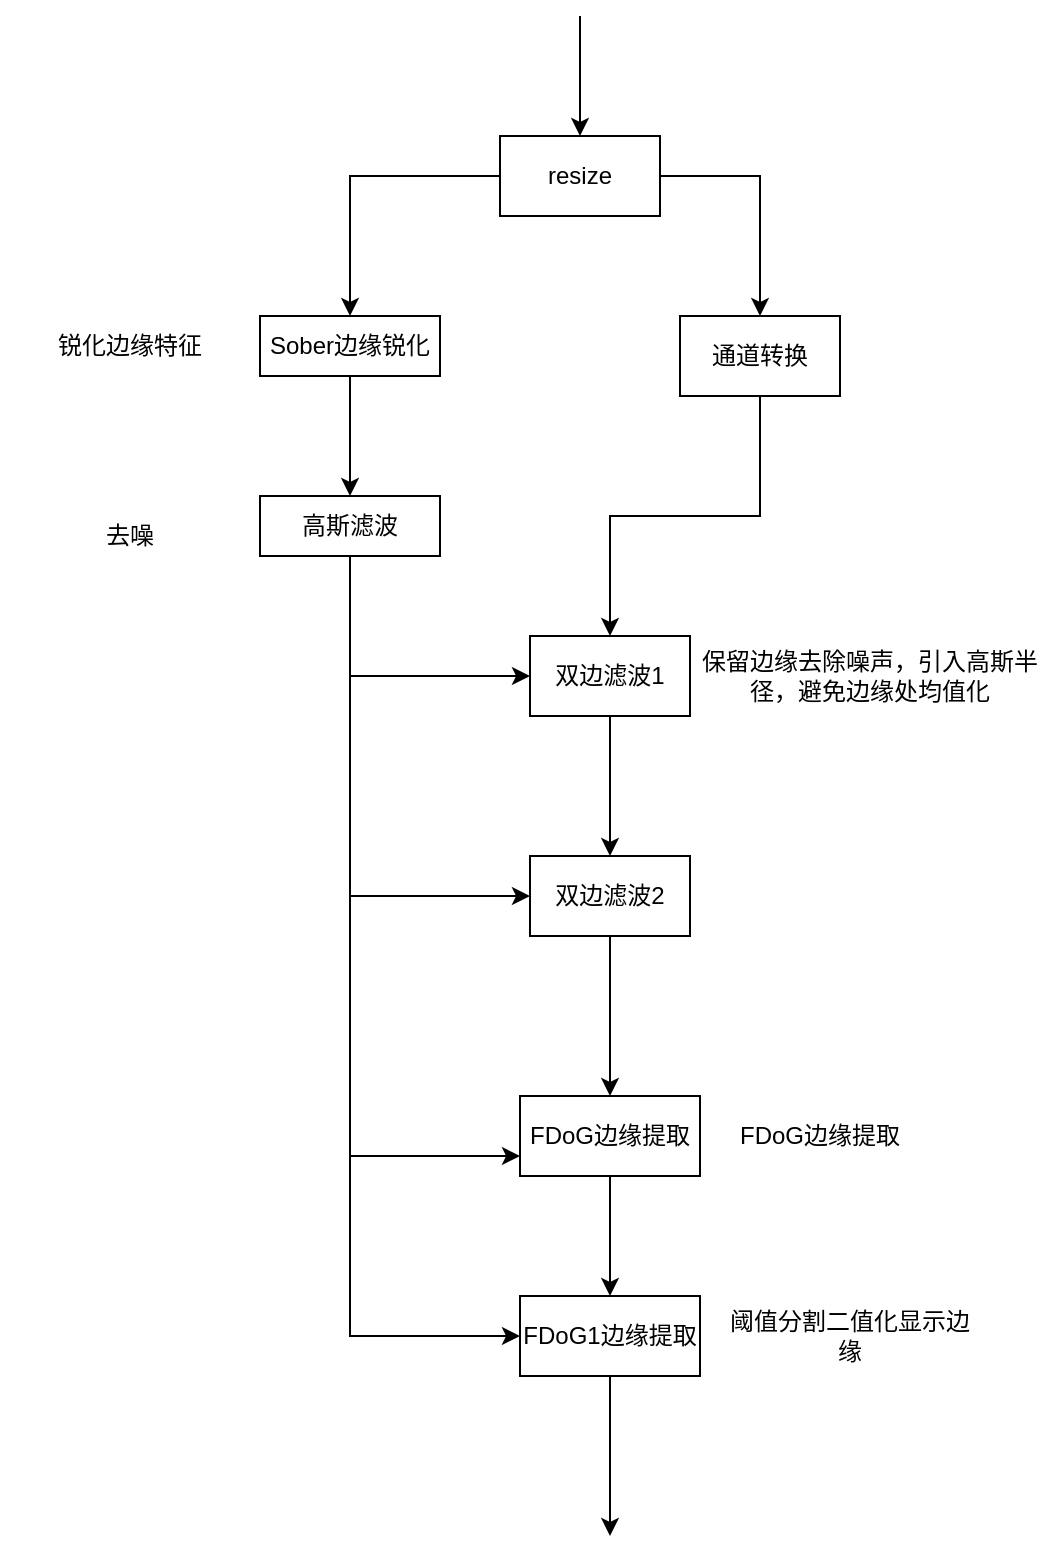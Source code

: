 <mxfile version="13.6.6" type="github">
  <diagram id="oAEjAyv4hHt6sXET8IS4" name="Page-1">
    <mxGraphModel dx="1298" dy="635" grid="1" gridSize="10" guides="1" tooltips="1" connect="1" arrows="1" fold="1" page="1" pageScale="1" pageWidth="827" pageHeight="1169" math="0" shadow="0">
      <root>
        <mxCell id="0" />
        <mxCell id="1" parent="0" />
        <mxCell id="0oNIF28DzNxOTOLceOUh-10" style="edgeStyle=orthogonalEdgeStyle;rounded=0;orthogonalLoop=1;jettySize=auto;html=1;entryX=0.5;entryY=0;entryDx=0;entryDy=0;" parent="1" source="0oNIF28DzNxOTOLceOUh-1" target="0oNIF28DzNxOTOLceOUh-2" edge="1">
          <mxGeometry relative="1" as="geometry" />
        </mxCell>
        <mxCell id="0oNIF28DzNxOTOLceOUh-11" style="edgeStyle=orthogonalEdgeStyle;rounded=0;orthogonalLoop=1;jettySize=auto;html=1;entryX=0.5;entryY=0;entryDx=0;entryDy=0;" parent="1" source="0oNIF28DzNxOTOLceOUh-1" target="0oNIF28DzNxOTOLceOUh-4" edge="1">
          <mxGeometry relative="1" as="geometry" />
        </mxCell>
        <mxCell id="0oNIF28DzNxOTOLceOUh-1" value="resize" style="rounded=0;whiteSpace=wrap;html=1;" parent="1" vertex="1">
          <mxGeometry x="350" y="340" width="80" height="40" as="geometry" />
        </mxCell>
        <mxCell id="0oNIF28DzNxOTOLceOUh-12" style="edgeStyle=orthogonalEdgeStyle;rounded=0;orthogonalLoop=1;jettySize=auto;html=1;entryX=0.5;entryY=0;entryDx=0;entryDy=0;" parent="1" source="0oNIF28DzNxOTOLceOUh-2" target="0oNIF28DzNxOTOLceOUh-3" edge="1">
          <mxGeometry relative="1" as="geometry" />
        </mxCell>
        <mxCell id="0oNIF28DzNxOTOLceOUh-2" value="Sober边缘锐化" style="rounded=0;whiteSpace=wrap;html=1;" parent="1" vertex="1">
          <mxGeometry x="230" y="430" width="90" height="30" as="geometry" />
        </mxCell>
        <mxCell id="0oNIF28DzNxOTOLceOUh-13" style="edgeStyle=orthogonalEdgeStyle;rounded=0;orthogonalLoop=1;jettySize=auto;html=1;entryX=0;entryY=0.5;entryDx=0;entryDy=0;" parent="1" source="0oNIF28DzNxOTOLceOUh-3" target="0oNIF28DzNxOTOLceOUh-5" edge="1">
          <mxGeometry relative="1" as="geometry">
            <Array as="points">
              <mxPoint x="275" y="610" />
            </Array>
          </mxGeometry>
        </mxCell>
        <mxCell id="0oNIF28DzNxOTOLceOUh-18" style="edgeStyle=orthogonalEdgeStyle;rounded=0;orthogonalLoop=1;jettySize=auto;html=1;entryX=0;entryY=0.5;entryDx=0;entryDy=0;" parent="1" source="0oNIF28DzNxOTOLceOUh-3" target="0oNIF28DzNxOTOLceOUh-6" edge="1">
          <mxGeometry relative="1" as="geometry">
            <Array as="points">
              <mxPoint x="275" y="720" />
            </Array>
          </mxGeometry>
        </mxCell>
        <mxCell id="0oNIF28DzNxOTOLceOUh-19" style="edgeStyle=orthogonalEdgeStyle;rounded=0;orthogonalLoop=1;jettySize=auto;html=1;entryX=0;entryY=0.75;entryDx=0;entryDy=0;" parent="1" source="0oNIF28DzNxOTOLceOUh-3" target="0oNIF28DzNxOTOLceOUh-8" edge="1">
          <mxGeometry relative="1" as="geometry">
            <Array as="points">
              <mxPoint x="275" y="850" />
            </Array>
          </mxGeometry>
        </mxCell>
        <mxCell id="0oNIF28DzNxOTOLceOUh-20" style="edgeStyle=orthogonalEdgeStyle;rounded=0;orthogonalLoop=1;jettySize=auto;html=1;entryX=0;entryY=0.5;entryDx=0;entryDy=0;" parent="1" source="0oNIF28DzNxOTOLceOUh-3" target="0oNIF28DzNxOTOLceOUh-9" edge="1">
          <mxGeometry relative="1" as="geometry">
            <Array as="points">
              <mxPoint x="275" y="940" />
            </Array>
          </mxGeometry>
        </mxCell>
        <mxCell id="0oNIF28DzNxOTOLceOUh-3" value="高斯滤波" style="rounded=0;whiteSpace=wrap;html=1;" parent="1" vertex="1">
          <mxGeometry x="230" y="520" width="90" height="30" as="geometry" />
        </mxCell>
        <mxCell id="0oNIF28DzNxOTOLceOUh-14" style="edgeStyle=orthogonalEdgeStyle;rounded=0;orthogonalLoop=1;jettySize=auto;html=1;" parent="1" source="0oNIF28DzNxOTOLceOUh-4" target="0oNIF28DzNxOTOLceOUh-5" edge="1">
          <mxGeometry relative="1" as="geometry" />
        </mxCell>
        <mxCell id="0oNIF28DzNxOTOLceOUh-4" value="通道转换" style="rounded=0;whiteSpace=wrap;html=1;" parent="1" vertex="1">
          <mxGeometry x="440" y="430" width="80" height="40" as="geometry" />
        </mxCell>
        <mxCell id="0oNIF28DzNxOTOLceOUh-15" style="edgeStyle=orthogonalEdgeStyle;rounded=0;orthogonalLoop=1;jettySize=auto;html=1;entryX=0.5;entryY=0;entryDx=0;entryDy=0;" parent="1" source="0oNIF28DzNxOTOLceOUh-5" target="0oNIF28DzNxOTOLceOUh-6" edge="1">
          <mxGeometry relative="1" as="geometry" />
        </mxCell>
        <mxCell id="0oNIF28DzNxOTOLceOUh-5" value="双边滤波1" style="rounded=0;whiteSpace=wrap;html=1;" parent="1" vertex="1">
          <mxGeometry x="365" y="590" width="80" height="40" as="geometry" />
        </mxCell>
        <mxCell id="0oNIF28DzNxOTOLceOUh-16" style="edgeStyle=orthogonalEdgeStyle;rounded=0;orthogonalLoop=1;jettySize=auto;html=1;entryX=0.5;entryY=0;entryDx=0;entryDy=0;" parent="1" source="0oNIF28DzNxOTOLceOUh-6" target="0oNIF28DzNxOTOLceOUh-8" edge="1">
          <mxGeometry relative="1" as="geometry" />
        </mxCell>
        <mxCell id="0oNIF28DzNxOTOLceOUh-6" value="双边滤波2" style="rounded=0;whiteSpace=wrap;html=1;" parent="1" vertex="1">
          <mxGeometry x="365" y="700" width="80" height="40" as="geometry" />
        </mxCell>
        <mxCell id="0oNIF28DzNxOTOLceOUh-17" style="edgeStyle=orthogonalEdgeStyle;rounded=0;orthogonalLoop=1;jettySize=auto;html=1;entryX=0.5;entryY=0;entryDx=0;entryDy=0;" parent="1" source="0oNIF28DzNxOTOLceOUh-8" target="0oNIF28DzNxOTOLceOUh-9" edge="1">
          <mxGeometry relative="1" as="geometry" />
        </mxCell>
        <mxCell id="0oNIF28DzNxOTOLceOUh-8" value="FDoG边缘提取" style="rounded=0;whiteSpace=wrap;html=1;" parent="1" vertex="1">
          <mxGeometry x="360" y="820" width="90" height="40" as="geometry" />
        </mxCell>
        <mxCell id="0oNIF28DzNxOTOLceOUh-21" style="edgeStyle=orthogonalEdgeStyle;rounded=0;orthogonalLoop=1;jettySize=auto;html=1;" parent="1" source="0oNIF28DzNxOTOLceOUh-9" edge="1">
          <mxGeometry relative="1" as="geometry">
            <mxPoint x="405" y="1040" as="targetPoint" />
          </mxGeometry>
        </mxCell>
        <mxCell id="0oNIF28DzNxOTOLceOUh-9" value="FDoG1边缘提取" style="rounded=0;whiteSpace=wrap;html=1;" parent="1" vertex="1">
          <mxGeometry x="360" y="920" width="90" height="40" as="geometry" />
        </mxCell>
        <mxCell id="0oNIF28DzNxOTOLceOUh-22" value="" style="endArrow=classic;html=1;" parent="1" target="0oNIF28DzNxOTOLceOUh-1" edge="1">
          <mxGeometry width="50" height="50" relative="1" as="geometry">
            <mxPoint x="390" y="280" as="sourcePoint" />
            <mxPoint x="400" y="250" as="targetPoint" />
          </mxGeometry>
        </mxCell>
        <mxCell id="0oNIF28DzNxOTOLceOUh-24" value="保留边缘去除噪声，引入高斯半径，避免边缘处均值化" style="text;html=1;strokeColor=none;fillColor=none;align=center;verticalAlign=middle;whiteSpace=wrap;rounded=0;" parent="1" vertex="1">
          <mxGeometry x="450" y="600" width="170" height="20" as="geometry" />
        </mxCell>
        <mxCell id="0oNIF28DzNxOTOLceOUh-25" value="FDoG边缘提取" style="text;html=1;strokeColor=none;fillColor=none;align=center;verticalAlign=middle;whiteSpace=wrap;rounded=0;" parent="1" vertex="1">
          <mxGeometry x="445" y="830" width="130" height="20" as="geometry" />
        </mxCell>
        <mxCell id="0oNIF28DzNxOTOLceOUh-27" value="锐化边缘特征" style="text;html=1;strokeColor=none;fillColor=none;align=center;verticalAlign=middle;whiteSpace=wrap;rounded=0;" parent="1" vertex="1">
          <mxGeometry x="100" y="435" width="130" height="20" as="geometry" />
        </mxCell>
        <mxCell id="0oNIF28DzNxOTOLceOUh-29" value="去噪" style="text;html=1;strokeColor=none;fillColor=none;align=center;verticalAlign=middle;whiteSpace=wrap;rounded=0;" parent="1" vertex="1">
          <mxGeometry x="100" y="530" width="130" height="20" as="geometry" />
        </mxCell>
        <mxCell id="0oNIF28DzNxOTOLceOUh-31" value="阈值分割二值化显示边缘" style="text;html=1;strokeColor=none;fillColor=none;align=center;verticalAlign=middle;whiteSpace=wrap;rounded=0;" parent="1" vertex="1">
          <mxGeometry x="460" y="930" width="130" height="20" as="geometry" />
        </mxCell>
      </root>
    </mxGraphModel>
  </diagram>
</mxfile>

